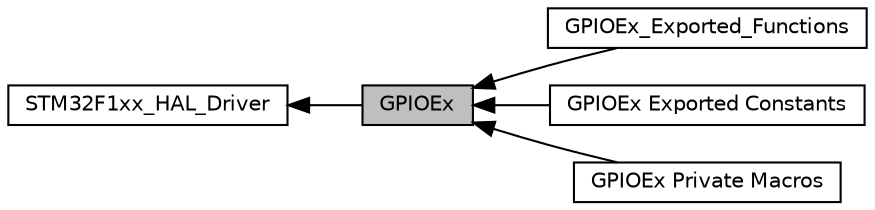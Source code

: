 digraph "GPIOEx"
{
  edge [fontname="Helvetica",fontsize="10",labelfontname="Helvetica",labelfontsize="10"];
  node [fontname="Helvetica",fontsize="10",shape=box];
  rankdir=LR;
  Node5 [label="GPIOEx_Exported_Functions",height=0.2,width=0.4,color="black", fillcolor="white", style="filled",URL="$group___g_p_i_o_ex___exported___functions.html",tooltip=" "];
  Node3 [label="GPIOEx Exported Constants",height=0.2,width=0.4,color="black", fillcolor="white", style="filled",URL="$group___g_p_i_o_ex___exported___constants.html",tooltip=" "];
  Node1 [label="GPIOEx",height=0.2,width=0.4,color="black", fillcolor="grey75", style="filled", fontcolor="black",tooltip="GPIO HAL module driver."];
  Node2 [label="STM32F1xx_HAL_Driver",height=0.2,width=0.4,color="black", fillcolor="white", style="filled",URL="$group___s_t_m32_f1xx___h_a_l___driver.html",tooltip=" "];
  Node4 [label="GPIOEx Private Macros",height=0.2,width=0.4,color="black", fillcolor="white", style="filled",URL="$group___g_p_i_o_ex___private___macros.html",tooltip=" "];
  Node2->Node1 [shape=plaintext, dir="back", style="solid"];
  Node1->Node3 [shape=plaintext, dir="back", style="solid"];
  Node1->Node4 [shape=plaintext, dir="back", style="solid"];
  Node1->Node5 [shape=plaintext, dir="back", style="solid"];
}

